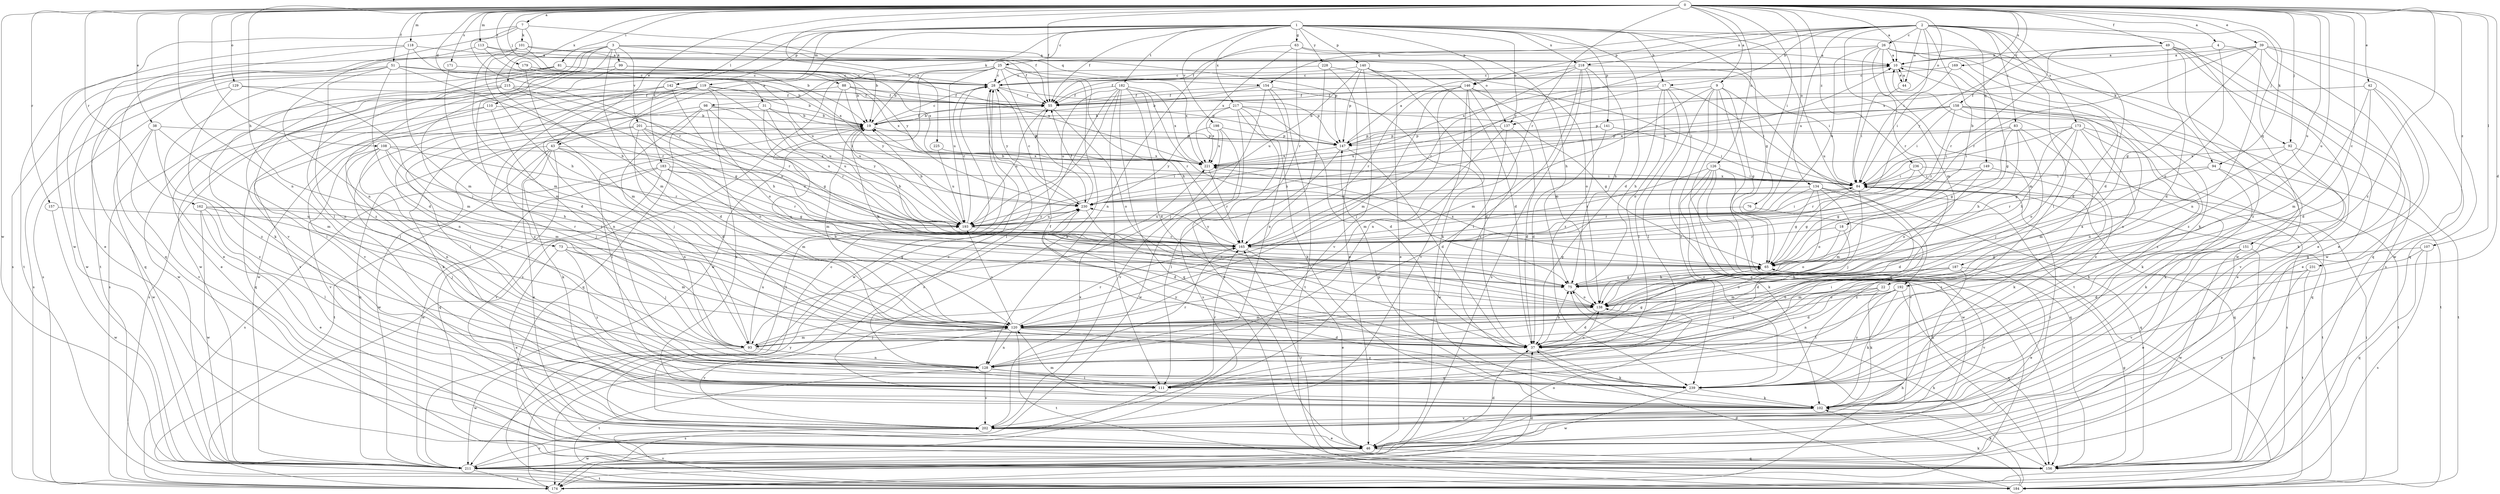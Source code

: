 strict digraph  {
0;
1;
2;
3;
4;
7;
9;
10;
17;
18;
19;
22;
25;
26;
28;
31;
37;
38;
39;
42;
43;
44;
46;
49;
51;
55;
63;
65;
73;
75;
76;
81;
83;
84;
88;
92;
93;
94;
98;
99;
101;
102;
107;
108;
110;
111;
113;
118;
119;
120;
126;
128;
129;
134;
137;
138;
140;
141;
142;
146;
147;
149;
151;
154;
156;
157;
158;
162;
165;
169;
171;
173;
174;
179;
182;
183;
184;
187;
192;
193;
198;
201;
202;
211;
215;
217;
218;
221;
225;
228;
230;
231;
236;
239;
0 -> 4  [label=a];
0 -> 7  [label=a];
0 -> 9  [label=a];
0 -> 10  [label=a];
0 -> 22  [label=c];
0 -> 31  [label=d];
0 -> 37  [label=d];
0 -> 38  [label=e];
0 -> 39  [label=e];
0 -> 42  [label=e];
0 -> 43  [label=e];
0 -> 49  [label=f];
0 -> 51  [label=f];
0 -> 55  [label=f];
0 -> 73  [label=h];
0 -> 76  [label=i];
0 -> 81  [label=i];
0 -> 88  [label=j];
0 -> 92  [label=j];
0 -> 94  [label=k];
0 -> 107  [label=l];
0 -> 108  [label=l];
0 -> 113  [label=m];
0 -> 118  [label=m];
0 -> 126  [label=n];
0 -> 128  [label=n];
0 -> 129  [label=o];
0 -> 134  [label=o];
0 -> 137  [label=o];
0 -> 157  [label=r];
0 -> 158  [label=r];
0 -> 162  [label=r];
0 -> 165  [label=r];
0 -> 169  [label=s];
0 -> 171  [label=s];
0 -> 179  [label=t];
0 -> 187  [label=u];
0 -> 192  [label=u];
0 -> 211  [label=w];
0 -> 215  [label=x];
0 -> 225  [label=y];
0 -> 231  [label=z];
0 -> 236  [label=z];
0 -> 239  [label=z];
1 -> 17  [label=b];
1 -> 25  [label=c];
1 -> 37  [label=d];
1 -> 43  [label=e];
1 -> 55  [label=f];
1 -> 63  [label=g];
1 -> 65  [label=g];
1 -> 94  [label=k];
1 -> 98  [label=k];
1 -> 110  [label=l];
1 -> 119  [label=m];
1 -> 137  [label=o];
1 -> 140  [label=p];
1 -> 141  [label=p];
1 -> 142  [label=p];
1 -> 146  [label=p];
1 -> 182  [label=t];
1 -> 183  [label=t];
1 -> 192  [label=u];
1 -> 198  [label=v];
1 -> 217  [label=x];
1 -> 218  [label=x];
1 -> 228  [label=y];
2 -> 17  [label=b];
2 -> 18  [label=b];
2 -> 26  [label=c];
2 -> 37  [label=d];
2 -> 44  [label=e];
2 -> 83  [label=i];
2 -> 84  [label=i];
2 -> 92  [label=j];
2 -> 111  [label=l];
2 -> 120  [label=m];
2 -> 146  [label=p];
2 -> 149  [label=q];
2 -> 151  [label=q];
2 -> 154  [label=q];
2 -> 173  [label=s];
2 -> 193  [label=u];
2 -> 218  [label=x];
2 -> 230  [label=y];
3 -> 19  [label=b];
3 -> 93  [label=j];
3 -> 99  [label=k];
3 -> 111  [label=l];
3 -> 120  [label=m];
3 -> 137  [label=o];
3 -> 154  [label=q];
3 -> 184  [label=t];
3 -> 201  [label=v];
3 -> 202  [label=v];
3 -> 239  [label=z];
4 -> 10  [label=a];
4 -> 138  [label=o];
4 -> 156  [label=q];
7 -> 55  [label=f];
7 -> 75  [label=h];
7 -> 101  [label=k];
7 -> 128  [label=n];
7 -> 165  [label=r];
7 -> 211  [label=w];
9 -> 55  [label=f];
9 -> 65  [label=g];
9 -> 111  [label=l];
9 -> 120  [label=m];
9 -> 156  [label=q];
9 -> 174  [label=s];
9 -> 184  [label=t];
9 -> 239  [label=z];
10 -> 28  [label=c];
10 -> 44  [label=e];
10 -> 221  [label=x];
10 -> 239  [label=z];
17 -> 55  [label=f];
17 -> 75  [label=h];
17 -> 84  [label=i];
17 -> 111  [label=l];
17 -> 138  [label=o];
17 -> 156  [label=q];
17 -> 193  [label=u];
18 -> 37  [label=d];
18 -> 138  [label=o];
18 -> 165  [label=r];
19 -> 28  [label=c];
19 -> 55  [label=f];
19 -> 111  [label=l];
19 -> 120  [label=m];
19 -> 147  [label=p];
22 -> 37  [label=d];
22 -> 102  [label=k];
22 -> 128  [label=n];
22 -> 138  [label=o];
25 -> 19  [label=b];
25 -> 28  [label=c];
25 -> 75  [label=h];
25 -> 102  [label=k];
25 -> 174  [label=s];
25 -> 193  [label=u];
25 -> 211  [label=w];
25 -> 221  [label=x];
25 -> 230  [label=y];
26 -> 10  [label=a];
26 -> 37  [label=d];
26 -> 55  [label=f];
26 -> 84  [label=i];
26 -> 102  [label=k];
26 -> 120  [label=m];
26 -> 165  [label=r];
26 -> 193  [label=u];
26 -> 211  [label=w];
28 -> 55  [label=f];
28 -> 111  [label=l];
28 -> 147  [label=p];
28 -> 184  [label=t];
28 -> 230  [label=y];
31 -> 19  [label=b];
31 -> 84  [label=i];
31 -> 165  [label=r];
31 -> 193  [label=u];
31 -> 202  [label=v];
37 -> 19  [label=b];
37 -> 55  [label=f];
37 -> 65  [label=g];
37 -> 75  [label=h];
37 -> 102  [label=k];
38 -> 120  [label=m];
38 -> 147  [label=p];
38 -> 202  [label=v];
38 -> 211  [label=w];
38 -> 239  [label=z];
39 -> 10  [label=a];
39 -> 46  [label=e];
39 -> 65  [label=g];
39 -> 128  [label=n];
39 -> 156  [label=q];
39 -> 165  [label=r];
39 -> 211  [label=w];
39 -> 221  [label=x];
42 -> 37  [label=d];
42 -> 46  [label=e];
42 -> 55  [label=f];
42 -> 102  [label=k];
42 -> 120  [label=m];
43 -> 46  [label=e];
43 -> 102  [label=k];
43 -> 128  [label=n];
43 -> 156  [label=q];
43 -> 184  [label=t];
43 -> 193  [label=u];
43 -> 211  [label=w];
43 -> 221  [label=x];
44 -> 10  [label=a];
44 -> 84  [label=i];
46 -> 28  [label=c];
46 -> 37  [label=d];
46 -> 84  [label=i];
46 -> 156  [label=q];
46 -> 211  [label=w];
49 -> 10  [label=a];
49 -> 37  [label=d];
49 -> 46  [label=e];
49 -> 165  [label=r];
49 -> 174  [label=s];
49 -> 211  [label=w];
49 -> 230  [label=y];
49 -> 239  [label=z];
51 -> 19  [label=b];
51 -> 28  [label=c];
51 -> 37  [label=d];
51 -> 128  [label=n];
51 -> 156  [label=q];
51 -> 165  [label=r];
51 -> 211  [label=w];
55 -> 19  [label=b];
55 -> 138  [label=o];
55 -> 193  [label=u];
63 -> 10  [label=a];
63 -> 75  [label=h];
63 -> 128  [label=n];
63 -> 165  [label=r];
63 -> 221  [label=x];
65 -> 75  [label=h];
65 -> 202  [label=v];
65 -> 221  [label=x];
73 -> 46  [label=e];
73 -> 65  [label=g];
73 -> 93  [label=j];
73 -> 120  [label=m];
73 -> 239  [label=z];
75 -> 65  [label=g];
75 -> 138  [label=o];
76 -> 193  [label=u];
76 -> 239  [label=z];
81 -> 19  [label=b];
81 -> 28  [label=c];
81 -> 46  [label=e];
81 -> 102  [label=k];
81 -> 174  [label=s];
81 -> 221  [label=x];
83 -> 65  [label=g];
83 -> 75  [label=h];
83 -> 84  [label=i];
83 -> 93  [label=j];
83 -> 147  [label=p];
83 -> 239  [label=z];
84 -> 19  [label=b];
84 -> 65  [label=g];
84 -> 93  [label=j];
84 -> 184  [label=t];
84 -> 221  [label=x];
84 -> 230  [label=y];
88 -> 55  [label=f];
88 -> 147  [label=p];
88 -> 193  [label=u];
88 -> 211  [label=w];
88 -> 221  [label=x];
88 -> 230  [label=y];
92 -> 102  [label=k];
92 -> 120  [label=m];
92 -> 184  [label=t];
92 -> 221  [label=x];
93 -> 120  [label=m];
93 -> 128  [label=n];
93 -> 193  [label=u];
93 -> 211  [label=w];
94 -> 84  [label=i];
94 -> 102  [label=k];
94 -> 165  [label=r];
94 -> 184  [label=t];
98 -> 19  [label=b];
98 -> 65  [label=g];
98 -> 93  [label=j];
98 -> 102  [label=k];
98 -> 111  [label=l];
98 -> 156  [label=q];
98 -> 193  [label=u];
99 -> 28  [label=c];
99 -> 37  [label=d];
99 -> 211  [label=w];
99 -> 221  [label=x];
101 -> 10  [label=a];
101 -> 75  [label=h];
101 -> 120  [label=m];
101 -> 147  [label=p];
101 -> 156  [label=q];
101 -> 230  [label=y];
102 -> 120  [label=m];
102 -> 147  [label=p];
102 -> 202  [label=v];
107 -> 37  [label=d];
107 -> 65  [label=g];
107 -> 156  [label=q];
107 -> 174  [label=s];
108 -> 75  [label=h];
108 -> 93  [label=j];
108 -> 120  [label=m];
108 -> 128  [label=n];
108 -> 165  [label=r];
108 -> 202  [label=v];
108 -> 221  [label=x];
110 -> 19  [label=b];
110 -> 93  [label=j];
110 -> 156  [label=q];
110 -> 174  [label=s];
111 -> 10  [label=a];
111 -> 84  [label=i];
111 -> 165  [label=r];
111 -> 174  [label=s];
113 -> 10  [label=a];
113 -> 55  [label=f];
113 -> 174  [label=s];
113 -> 193  [label=u];
118 -> 10  [label=a];
118 -> 19  [label=b];
118 -> 46  [label=e];
118 -> 120  [label=m];
118 -> 184  [label=t];
119 -> 19  [label=b];
119 -> 37  [label=d];
119 -> 55  [label=f];
119 -> 111  [label=l];
119 -> 128  [label=n];
119 -> 138  [label=o];
119 -> 193  [label=u];
119 -> 202  [label=v];
119 -> 239  [label=z];
120 -> 37  [label=d];
120 -> 93  [label=j];
120 -> 128  [label=n];
120 -> 165  [label=r];
120 -> 184  [label=t];
120 -> 193  [label=u];
120 -> 202  [label=v];
120 -> 239  [label=z];
126 -> 84  [label=i];
126 -> 102  [label=k];
126 -> 156  [label=q];
126 -> 165  [label=r];
126 -> 202  [label=v];
126 -> 211  [label=w];
126 -> 239  [label=z];
128 -> 111  [label=l];
128 -> 138  [label=o];
128 -> 165  [label=r];
128 -> 184  [label=t];
128 -> 202  [label=v];
128 -> 239  [label=z];
129 -> 55  [label=f];
129 -> 120  [label=m];
129 -> 174  [label=s];
129 -> 239  [label=z];
134 -> 37  [label=d];
134 -> 65  [label=g];
134 -> 120  [label=m];
134 -> 138  [label=o];
134 -> 156  [label=q];
134 -> 165  [label=r];
134 -> 230  [label=y];
137 -> 37  [label=d];
137 -> 120  [label=m];
137 -> 147  [label=p];
137 -> 211  [label=w];
138 -> 19  [label=b];
138 -> 37  [label=d];
138 -> 120  [label=m];
140 -> 28  [label=c];
140 -> 37  [label=d];
140 -> 46  [label=e];
140 -> 102  [label=k];
140 -> 147  [label=p];
140 -> 193  [label=u];
140 -> 202  [label=v];
141 -> 37  [label=d];
141 -> 84  [label=i];
141 -> 147  [label=p];
142 -> 55  [label=f];
142 -> 75  [label=h];
142 -> 128  [label=n];
142 -> 211  [label=w];
146 -> 55  [label=f];
146 -> 84  [label=i];
146 -> 93  [label=j];
146 -> 120  [label=m];
146 -> 128  [label=n];
146 -> 138  [label=o];
146 -> 165  [label=r];
146 -> 202  [label=v];
146 -> 239  [label=z];
147 -> 10  [label=a];
147 -> 37  [label=d];
147 -> 111  [label=l];
147 -> 221  [label=x];
149 -> 65  [label=g];
149 -> 84  [label=i];
149 -> 102  [label=k];
149 -> 138  [label=o];
151 -> 46  [label=e];
151 -> 65  [label=g];
151 -> 156  [label=q];
151 -> 202  [label=v];
151 -> 211  [label=w];
154 -> 19  [label=b];
154 -> 37  [label=d];
154 -> 55  [label=f];
154 -> 93  [label=j];
154 -> 128  [label=n];
154 -> 184  [label=t];
156 -> 65  [label=g];
156 -> 102  [label=k];
156 -> 165  [label=r];
157 -> 193  [label=u];
157 -> 211  [label=w];
158 -> 19  [label=b];
158 -> 46  [label=e];
158 -> 84  [label=i];
158 -> 128  [label=n];
158 -> 147  [label=p];
158 -> 165  [label=r];
158 -> 202  [label=v];
158 -> 221  [label=x];
158 -> 239  [label=z];
162 -> 46  [label=e];
162 -> 93  [label=j];
162 -> 111  [label=l];
162 -> 165  [label=r];
162 -> 193  [label=u];
162 -> 211  [label=w];
165 -> 19  [label=b];
165 -> 46  [label=e];
165 -> 65  [label=g];
165 -> 230  [label=y];
169 -> 28  [label=c];
169 -> 65  [label=g];
169 -> 84  [label=i];
171 -> 28  [label=c];
171 -> 120  [label=m];
173 -> 65  [label=g];
173 -> 75  [label=h];
173 -> 84  [label=i];
173 -> 102  [label=k];
173 -> 138  [label=o];
173 -> 147  [label=p];
173 -> 156  [label=q];
173 -> 184  [label=t];
174 -> 37  [label=d];
174 -> 75  [label=h];
174 -> 230  [label=y];
179 -> 28  [label=c];
179 -> 120  [label=m];
179 -> 221  [label=x];
182 -> 37  [label=d];
182 -> 55  [label=f];
182 -> 75  [label=h];
182 -> 111  [label=l];
182 -> 156  [label=q];
182 -> 165  [label=r];
182 -> 174  [label=s];
182 -> 193  [label=u];
182 -> 211  [label=w];
182 -> 221  [label=x];
183 -> 65  [label=g];
183 -> 84  [label=i];
183 -> 120  [label=m];
183 -> 165  [label=r];
183 -> 174  [label=s];
183 -> 202  [label=v];
183 -> 211  [label=w];
184 -> 37  [label=d];
184 -> 75  [label=h];
184 -> 84  [label=i];
184 -> 102  [label=k];
184 -> 202  [label=v];
187 -> 46  [label=e];
187 -> 75  [label=h];
187 -> 102  [label=k];
187 -> 120  [label=m];
187 -> 138  [label=o];
192 -> 93  [label=j];
192 -> 102  [label=k];
192 -> 111  [label=l];
192 -> 138  [label=o];
192 -> 156  [label=q];
192 -> 239  [label=z];
193 -> 19  [label=b];
193 -> 28  [label=c];
193 -> 84  [label=i];
193 -> 165  [label=r];
193 -> 230  [label=y];
198 -> 147  [label=p];
198 -> 202  [label=v];
198 -> 211  [label=w];
198 -> 221  [label=x];
198 -> 230  [label=y];
201 -> 37  [label=d];
201 -> 93  [label=j];
201 -> 102  [label=k];
201 -> 138  [label=o];
201 -> 147  [label=p];
201 -> 193  [label=u];
201 -> 230  [label=y];
202 -> 28  [label=c];
202 -> 46  [label=e];
202 -> 221  [label=x];
211 -> 19  [label=b];
211 -> 138  [label=o];
211 -> 174  [label=s];
211 -> 184  [label=t];
211 -> 202  [label=v];
215 -> 46  [label=e];
215 -> 55  [label=f];
215 -> 65  [label=g];
215 -> 111  [label=l];
215 -> 165  [label=r];
215 -> 174  [label=s];
217 -> 19  [label=b];
217 -> 37  [label=d];
217 -> 46  [label=e];
217 -> 65  [label=g];
217 -> 102  [label=k];
217 -> 174  [label=s];
217 -> 221  [label=x];
218 -> 28  [label=c];
218 -> 55  [label=f];
218 -> 75  [label=h];
218 -> 84  [label=i];
218 -> 111  [label=l];
218 -> 165  [label=r];
218 -> 174  [label=s];
218 -> 239  [label=z];
221 -> 84  [label=i];
221 -> 165  [label=r];
225 -> 193  [label=u];
225 -> 221  [label=x];
228 -> 28  [label=c];
228 -> 46  [label=e];
228 -> 138  [label=o];
228 -> 165  [label=r];
230 -> 10  [label=a];
230 -> 28  [label=c];
230 -> 37  [label=d];
230 -> 55  [label=f];
230 -> 138  [label=o];
230 -> 193  [label=u];
231 -> 46  [label=e];
231 -> 75  [label=h];
231 -> 120  [label=m];
231 -> 184  [label=t];
236 -> 84  [label=i];
236 -> 156  [label=q];
236 -> 165  [label=r];
236 -> 174  [label=s];
239 -> 10  [label=a];
239 -> 102  [label=k];
239 -> 211  [label=w];
239 -> 230  [label=y];
}
